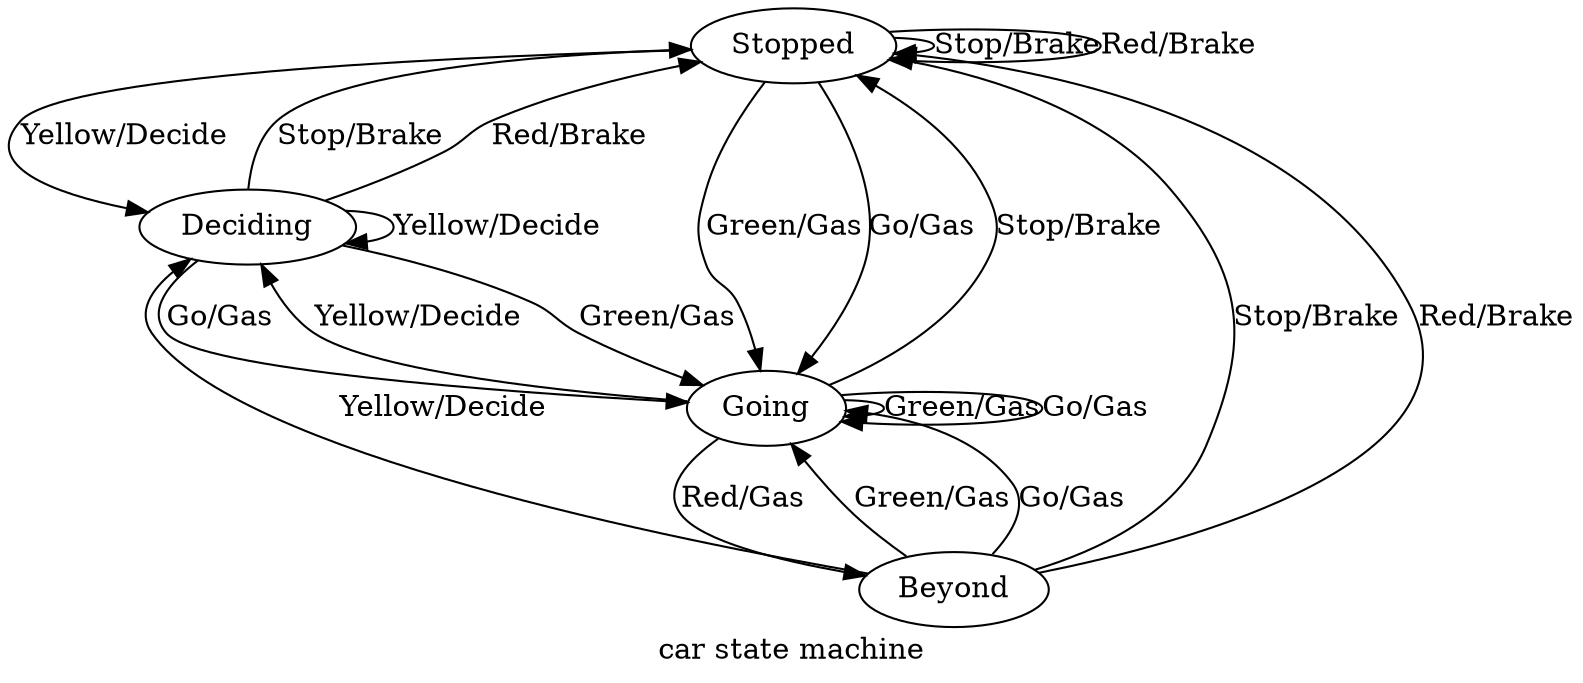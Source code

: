 digraph "car" {
    label="car state machine";
    
    Stopped; // Stopped at red light
    Deciding; // Deciding whether to stop
    Going; // Going through light
    Beyond; // Beyond light already

    
    Stopped -> Going [label="Green/Gas"];
    Stopped -> Stopped [label="Stop/Brake"];
    Stopped -> Going [label="Go/Gas"];
    Stopped -> Stopped [label="Red/Brake"];
    Stopped -> Deciding [label="Yellow/Decide"];
    Deciding -> Going [label="Green/Gas"];
    Deciding -> Stopped [label="Stop/Brake"];
    Deciding -> Going [label="Go/Gas"];
    Deciding -> Stopped [label="Red/Brake"];
    Deciding -> Deciding [label="Yellow/Decide"];
    Going -> Going [label="Green/Gas"];
    Going -> Stopped [label="Stop/Brake"];
    Going -> Going [label="Go/Gas"];
    Going -> Beyond [label="Red/Gas"];
    Going -> Deciding [label="Yellow/Decide"];
    Beyond -> Going [label="Green/Gas"];
    Beyond -> Stopped [label="Stop/Brake"];
    Beyond -> Going [label="Go/Gas"];
    Beyond -> Stopped [label="Red/Brake"];
    Beyond -> Deciding [label="Yellow/Decide"];
}
